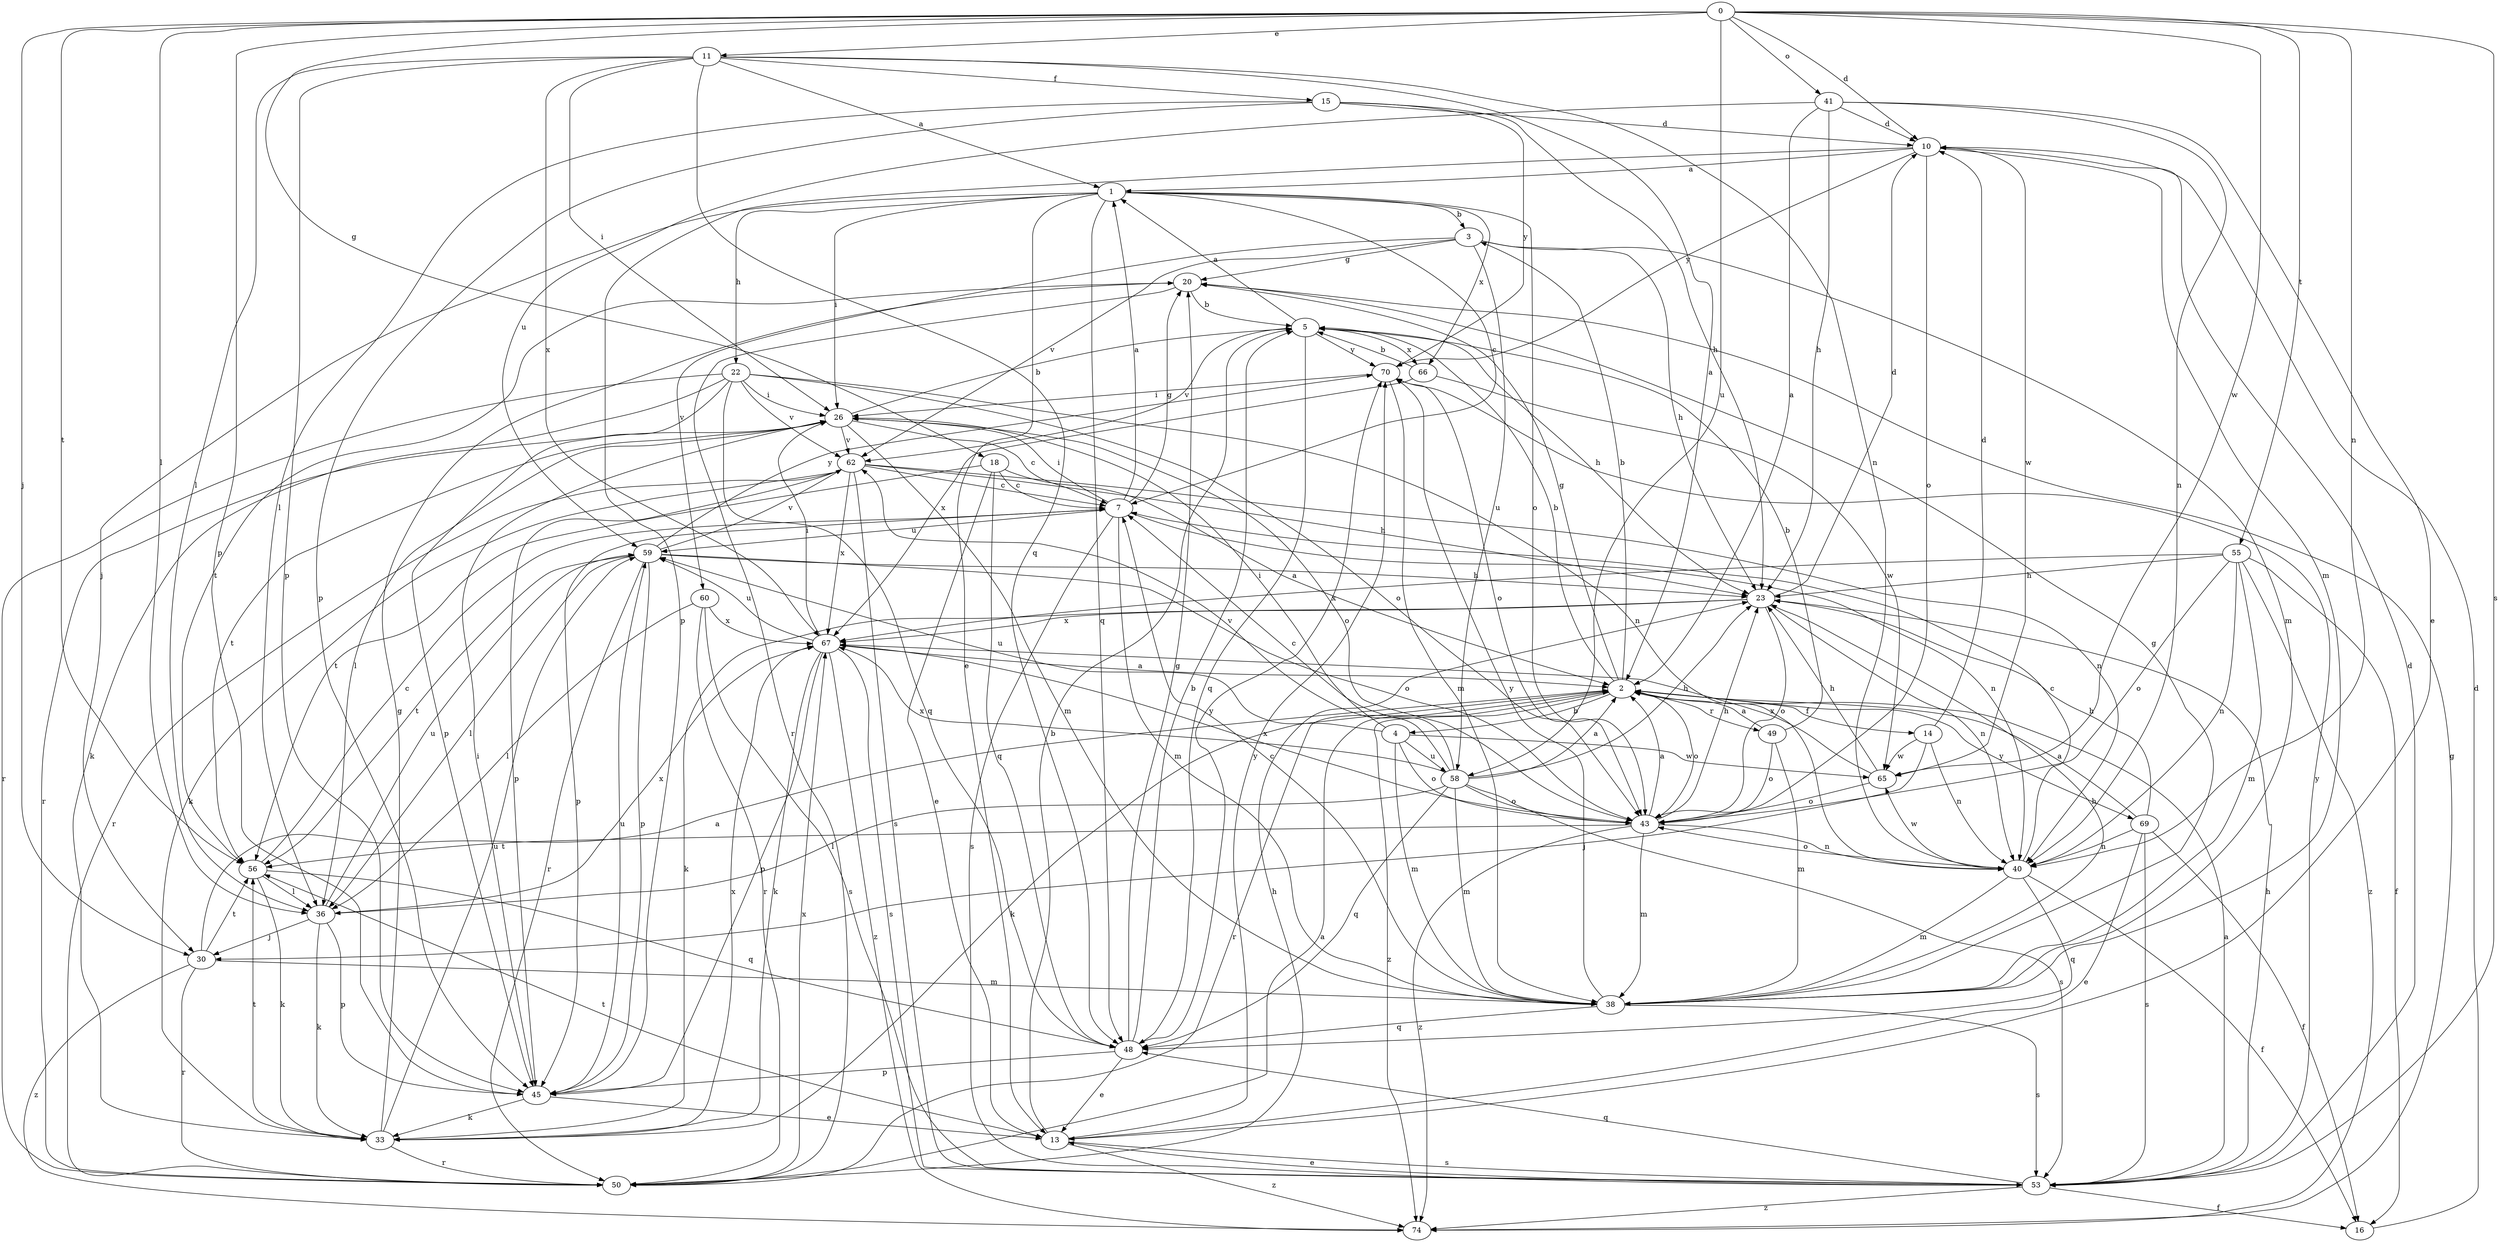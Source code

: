 strict digraph  {
0;
1;
2;
3;
4;
5;
7;
10;
11;
13;
14;
15;
16;
18;
20;
22;
23;
26;
30;
33;
36;
38;
40;
41;
43;
45;
48;
49;
50;
53;
55;
56;
58;
59;
60;
62;
65;
66;
67;
69;
70;
74;
0 -> 10  [label=d];
0 -> 11  [label=e];
0 -> 18  [label=g];
0 -> 30  [label=j];
0 -> 36  [label=l];
0 -> 40  [label=n];
0 -> 41  [label=o];
0 -> 45  [label=p];
0 -> 53  [label=s];
0 -> 55  [label=t];
0 -> 56  [label=t];
0 -> 58  [label=u];
0 -> 65  [label=w];
1 -> 3  [label=b];
1 -> 7  [label=c];
1 -> 13  [label=e];
1 -> 22  [label=h];
1 -> 26  [label=i];
1 -> 30  [label=j];
1 -> 43  [label=o];
1 -> 48  [label=q];
1 -> 66  [label=x];
2 -> 3  [label=b];
2 -> 4  [label=b];
2 -> 5  [label=b];
2 -> 14  [label=f];
2 -> 20  [label=g];
2 -> 33  [label=k];
2 -> 43  [label=o];
2 -> 49  [label=r];
2 -> 50  [label=r];
2 -> 69  [label=y];
2 -> 74  [label=z];
3 -> 20  [label=g];
3 -> 23  [label=h];
3 -> 38  [label=m];
3 -> 58  [label=u];
3 -> 60  [label=v];
3 -> 62  [label=v];
4 -> 26  [label=i];
4 -> 38  [label=m];
4 -> 43  [label=o];
4 -> 58  [label=u];
4 -> 59  [label=u];
4 -> 65  [label=w];
5 -> 1  [label=a];
5 -> 23  [label=h];
5 -> 48  [label=q];
5 -> 62  [label=v];
5 -> 66  [label=x];
5 -> 70  [label=y];
7 -> 1  [label=a];
7 -> 20  [label=g];
7 -> 26  [label=i];
7 -> 38  [label=m];
7 -> 40  [label=n];
7 -> 45  [label=p];
7 -> 53  [label=s];
7 -> 59  [label=u];
10 -> 1  [label=a];
10 -> 38  [label=m];
10 -> 43  [label=o];
10 -> 45  [label=p];
10 -> 65  [label=w];
10 -> 70  [label=y];
11 -> 1  [label=a];
11 -> 2  [label=a];
11 -> 15  [label=f];
11 -> 26  [label=i];
11 -> 36  [label=l];
11 -> 40  [label=n];
11 -> 45  [label=p];
11 -> 48  [label=q];
11 -> 67  [label=x];
13 -> 5  [label=b];
13 -> 53  [label=s];
13 -> 56  [label=t];
13 -> 70  [label=y];
13 -> 74  [label=z];
14 -> 10  [label=d];
14 -> 30  [label=j];
14 -> 40  [label=n];
14 -> 65  [label=w];
15 -> 10  [label=d];
15 -> 23  [label=h];
15 -> 36  [label=l];
15 -> 45  [label=p];
15 -> 70  [label=y];
16 -> 10  [label=d];
18 -> 2  [label=a];
18 -> 7  [label=c];
18 -> 13  [label=e];
18 -> 48  [label=q];
18 -> 56  [label=t];
20 -> 5  [label=b];
20 -> 50  [label=r];
20 -> 56  [label=t];
22 -> 26  [label=i];
22 -> 33  [label=k];
22 -> 40  [label=n];
22 -> 43  [label=o];
22 -> 45  [label=p];
22 -> 48  [label=q];
22 -> 50  [label=r];
22 -> 62  [label=v];
23 -> 10  [label=d];
23 -> 33  [label=k];
23 -> 40  [label=n];
23 -> 43  [label=o];
23 -> 67  [label=x];
26 -> 5  [label=b];
26 -> 7  [label=c];
26 -> 36  [label=l];
26 -> 38  [label=m];
26 -> 43  [label=o];
26 -> 50  [label=r];
26 -> 56  [label=t];
26 -> 62  [label=v];
30 -> 2  [label=a];
30 -> 38  [label=m];
30 -> 50  [label=r];
30 -> 56  [label=t];
30 -> 74  [label=z];
33 -> 20  [label=g];
33 -> 50  [label=r];
33 -> 56  [label=t];
33 -> 59  [label=u];
33 -> 67  [label=x];
36 -> 30  [label=j];
36 -> 33  [label=k];
36 -> 45  [label=p];
36 -> 59  [label=u];
36 -> 67  [label=x];
38 -> 7  [label=c];
38 -> 20  [label=g];
38 -> 23  [label=h];
38 -> 48  [label=q];
38 -> 53  [label=s];
38 -> 70  [label=y];
40 -> 7  [label=c];
40 -> 16  [label=f];
40 -> 38  [label=m];
40 -> 43  [label=o];
40 -> 48  [label=q];
40 -> 65  [label=w];
41 -> 2  [label=a];
41 -> 10  [label=d];
41 -> 13  [label=e];
41 -> 23  [label=h];
41 -> 40  [label=n];
41 -> 59  [label=u];
43 -> 2  [label=a];
43 -> 23  [label=h];
43 -> 38  [label=m];
43 -> 40  [label=n];
43 -> 56  [label=t];
43 -> 67  [label=x];
43 -> 74  [label=z];
45 -> 13  [label=e];
45 -> 26  [label=i];
45 -> 33  [label=k];
45 -> 59  [label=u];
48 -> 5  [label=b];
48 -> 13  [label=e];
48 -> 20  [label=g];
48 -> 45  [label=p];
48 -> 70  [label=y];
49 -> 2  [label=a];
49 -> 5  [label=b];
49 -> 38  [label=m];
49 -> 43  [label=o];
50 -> 2  [label=a];
50 -> 23  [label=h];
50 -> 67  [label=x];
53 -> 2  [label=a];
53 -> 10  [label=d];
53 -> 13  [label=e];
53 -> 16  [label=f];
53 -> 23  [label=h];
53 -> 48  [label=q];
53 -> 70  [label=y];
53 -> 74  [label=z];
55 -> 16  [label=f];
55 -> 23  [label=h];
55 -> 38  [label=m];
55 -> 40  [label=n];
55 -> 43  [label=o];
55 -> 67  [label=x];
55 -> 74  [label=z];
56 -> 7  [label=c];
56 -> 33  [label=k];
56 -> 36  [label=l];
56 -> 48  [label=q];
58 -> 2  [label=a];
58 -> 7  [label=c];
58 -> 23  [label=h];
58 -> 36  [label=l];
58 -> 38  [label=m];
58 -> 43  [label=o];
58 -> 48  [label=q];
58 -> 53  [label=s];
58 -> 62  [label=v];
58 -> 67  [label=x];
59 -> 23  [label=h];
59 -> 36  [label=l];
59 -> 43  [label=o];
59 -> 45  [label=p];
59 -> 50  [label=r];
59 -> 56  [label=t];
59 -> 62  [label=v];
59 -> 70  [label=y];
60 -> 36  [label=l];
60 -> 50  [label=r];
60 -> 53  [label=s];
60 -> 67  [label=x];
62 -> 7  [label=c];
62 -> 23  [label=h];
62 -> 33  [label=k];
62 -> 40  [label=n];
62 -> 45  [label=p];
62 -> 50  [label=r];
62 -> 53  [label=s];
62 -> 67  [label=x];
65 -> 23  [label=h];
65 -> 43  [label=o];
65 -> 67  [label=x];
66 -> 5  [label=b];
66 -> 65  [label=w];
66 -> 67  [label=x];
67 -> 2  [label=a];
67 -> 26  [label=i];
67 -> 33  [label=k];
67 -> 45  [label=p];
67 -> 53  [label=s];
67 -> 59  [label=u];
67 -> 74  [label=z];
69 -> 2  [label=a];
69 -> 13  [label=e];
69 -> 16  [label=f];
69 -> 23  [label=h];
69 -> 40  [label=n];
69 -> 53  [label=s];
70 -> 26  [label=i];
70 -> 38  [label=m];
70 -> 43  [label=o];
74 -> 20  [label=g];
}
